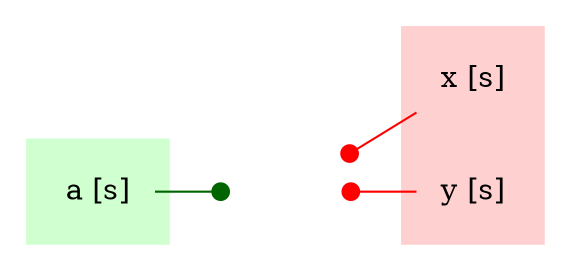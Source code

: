 /* Generated by GvGen v.0.9.1 (http://www.picviz.com/sections/opensource/gvgen.html) */

digraph G {
rankdir=LR;
   subgraph cluster1 {
   color="white";
bgcolor="#d0FFd0";
shape="plaintext";
label="";
      node3 [shape="none",label="a [s]"];
   }
   node2 [shape="none",fixedsize="true",imagescale="true",image="/var/folders/kf/_zwsc1_j2wn8smr7xtrrpnxc0000gn/T/tmp1vo95jdp-icons/resized/100/InvPlus2.png",label="",height="1.0"];
   subgraph cluster4 {
   color="white";
bgcolor="#FFd0d0";
shape="plaintext";
label="";
      node6 [shape="none",label="x [s]"];
      node5 [shape="none",label="y [s]"];
   }
node3->node2 [color="darkgreen",arrowhead="dot",arrowtail="none",dir="both"];
node2->node5 [color="red",arrowtail="dot",arrowhead="none",dir="both"];
node2->node6 [color="red",arrowtail="dot",arrowhead="none",dir="both"];
}
